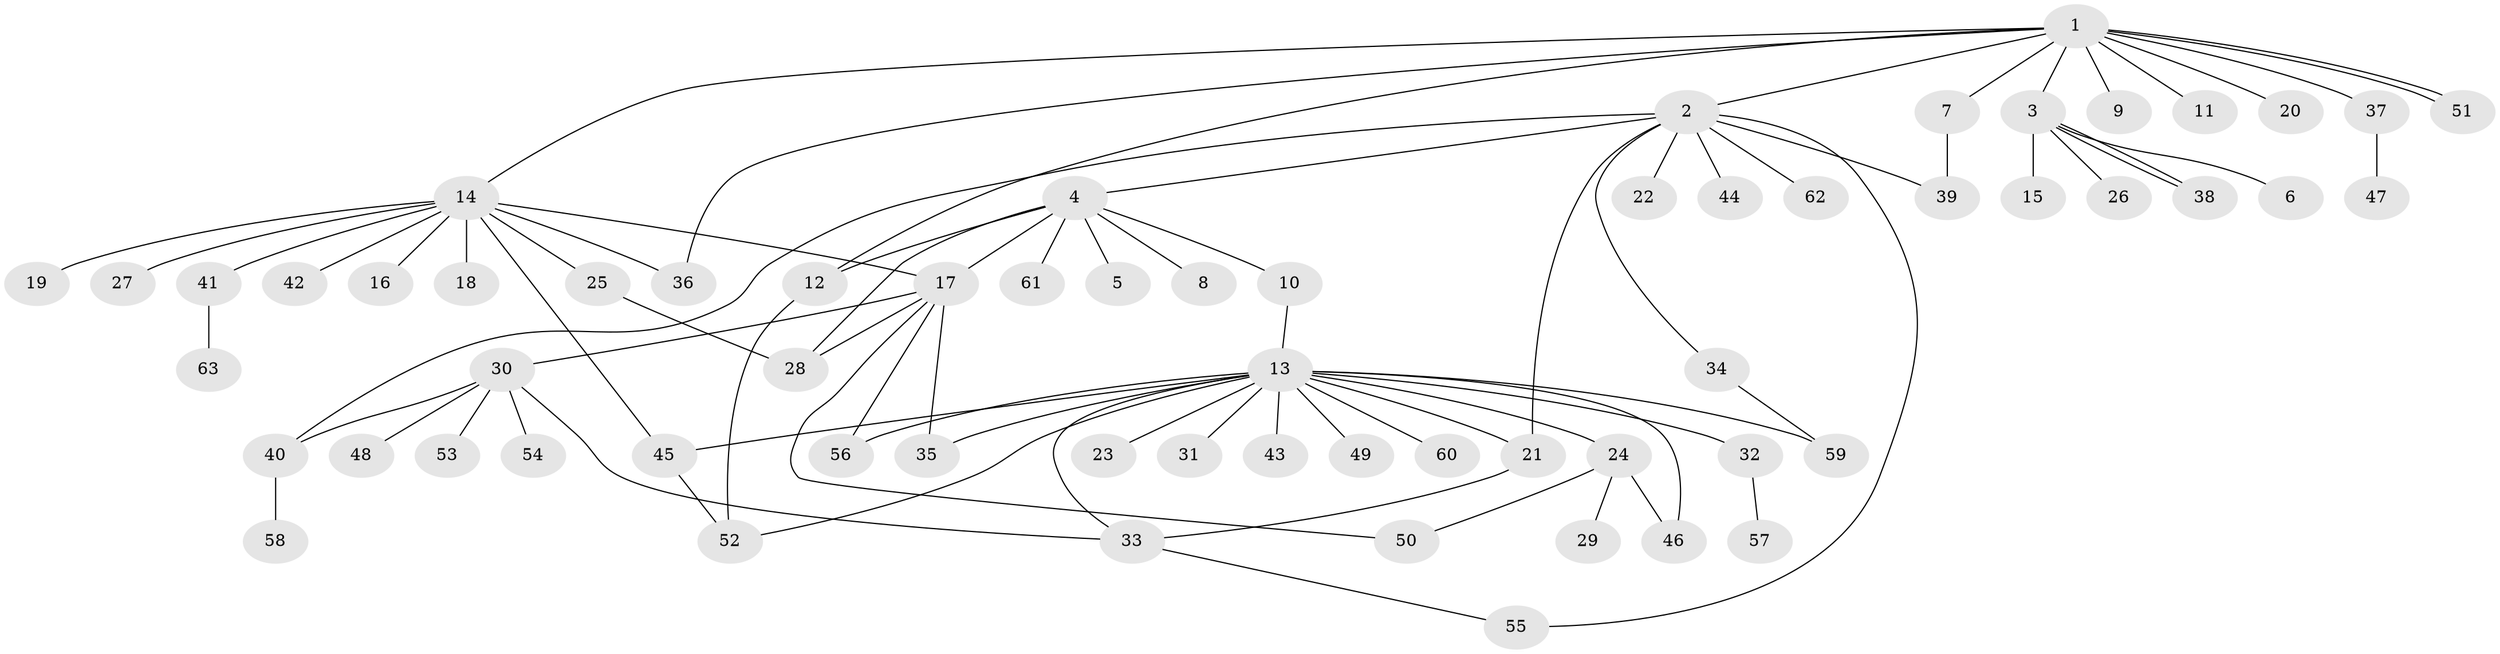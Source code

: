 // Generated by graph-tools (version 1.1) at 2025/35/03/09/25 02:35:27]
// undirected, 63 vertices, 83 edges
graph export_dot {
graph [start="1"]
  node [color=gray90,style=filled];
  1;
  2;
  3;
  4;
  5;
  6;
  7;
  8;
  9;
  10;
  11;
  12;
  13;
  14;
  15;
  16;
  17;
  18;
  19;
  20;
  21;
  22;
  23;
  24;
  25;
  26;
  27;
  28;
  29;
  30;
  31;
  32;
  33;
  34;
  35;
  36;
  37;
  38;
  39;
  40;
  41;
  42;
  43;
  44;
  45;
  46;
  47;
  48;
  49;
  50;
  51;
  52;
  53;
  54;
  55;
  56;
  57;
  58;
  59;
  60;
  61;
  62;
  63;
  1 -- 2;
  1 -- 3;
  1 -- 7;
  1 -- 9;
  1 -- 11;
  1 -- 12;
  1 -- 14;
  1 -- 20;
  1 -- 36;
  1 -- 37;
  1 -- 51;
  1 -- 51;
  2 -- 4;
  2 -- 21;
  2 -- 22;
  2 -- 34;
  2 -- 39;
  2 -- 40;
  2 -- 44;
  2 -- 55;
  2 -- 62;
  3 -- 6;
  3 -- 15;
  3 -- 26;
  3 -- 38;
  3 -- 38;
  4 -- 5;
  4 -- 8;
  4 -- 10;
  4 -- 12;
  4 -- 17;
  4 -- 28;
  4 -- 61;
  7 -- 39;
  10 -- 13;
  12 -- 52;
  13 -- 21;
  13 -- 23;
  13 -- 24;
  13 -- 31;
  13 -- 32;
  13 -- 33;
  13 -- 35;
  13 -- 43;
  13 -- 45;
  13 -- 46;
  13 -- 49;
  13 -- 52;
  13 -- 56;
  13 -- 59;
  13 -- 60;
  14 -- 16;
  14 -- 17;
  14 -- 18;
  14 -- 19;
  14 -- 25;
  14 -- 27;
  14 -- 36;
  14 -- 41;
  14 -- 42;
  14 -- 45;
  17 -- 28;
  17 -- 30;
  17 -- 35;
  17 -- 50;
  17 -- 56;
  21 -- 33;
  24 -- 29;
  24 -- 46;
  24 -- 50;
  25 -- 28;
  30 -- 33;
  30 -- 40;
  30 -- 48;
  30 -- 53;
  30 -- 54;
  32 -- 57;
  33 -- 55;
  34 -- 59;
  37 -- 47;
  40 -- 58;
  41 -- 63;
  45 -- 52;
}
